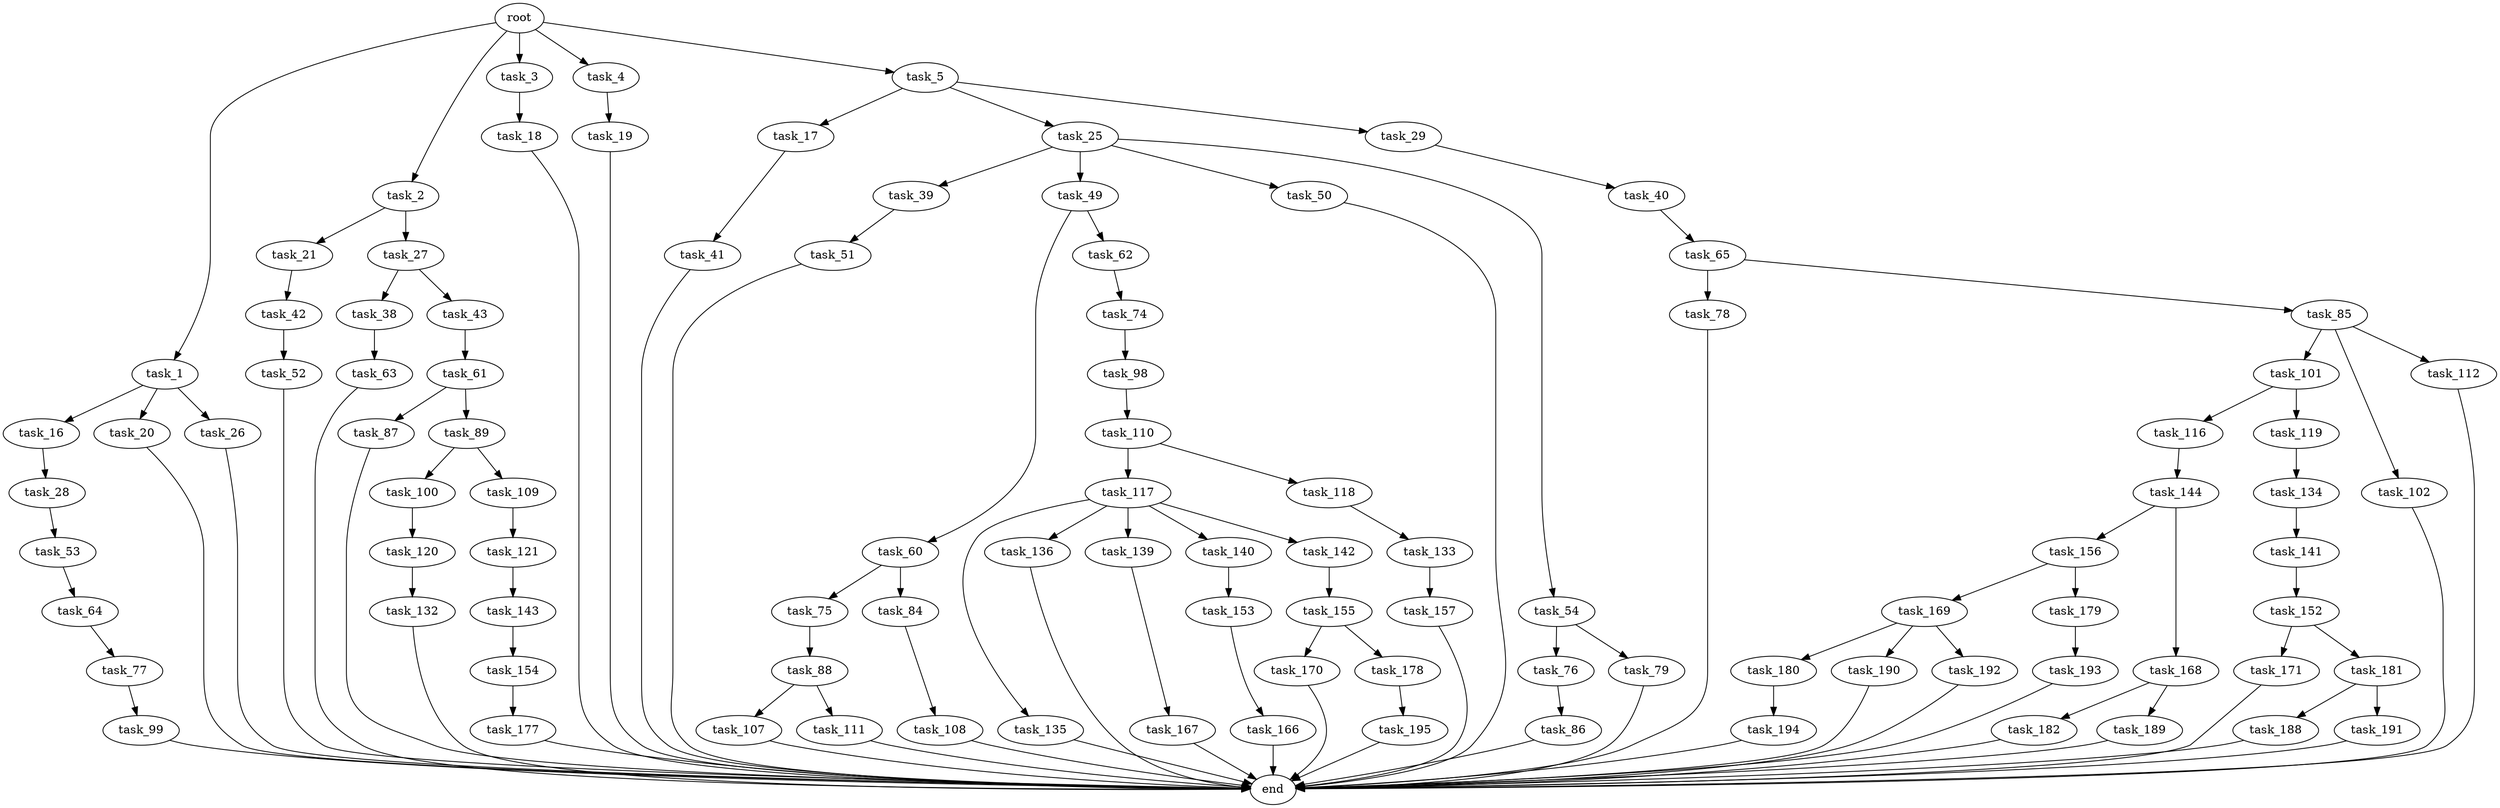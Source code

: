 digraph G {
  root [size="0.000000"];
  task_1 [size="790634932671.000000"];
  task_2 [size="50778990900.000000"];
  task_3 [size="219715211776.000000"];
  task_4 [size="231928233984.000000"];
  task_5 [size="10283313547.000000"];
  task_16 [size="30470962162.000000"];
  task_20 [size="549755813888.000000"];
  task_26 [size="68719476736.000000"];
  task_21 [size="489715067.000000"];
  task_27 [size="549755813888.000000"];
  task_18 [size="31470019969.000000"];
  task_19 [size="368293445632.000000"];
  task_17 [size="68719476736.000000"];
  task_25 [size="231928233984.000000"];
  task_29 [size="1529164809.000000"];
  task_28 [size="110831797728.000000"];
  task_41 [size="1073624368.000000"];
  end [size="0.000000"];
  task_42 [size="24765726083.000000"];
  task_39 [size="29309345902.000000"];
  task_49 [size="5168613462.000000"];
  task_50 [size="6512987954.000000"];
  task_54 [size="37927788636.000000"];
  task_38 [size="659809283328.000000"];
  task_43 [size="21083239340.000000"];
  task_53 [size="439121794488.000000"];
  task_40 [size="9248452613.000000"];
  task_63 [size="413483599126.000000"];
  task_51 [size="28991029248.000000"];
  task_65 [size="77507694372.000000"];
  task_52 [size="231928233984.000000"];
  task_61 [size="19092400289.000000"];
  task_60 [size="1191464191722.000000"];
  task_62 [size="8589934592.000000"];
  task_64 [size="782757789696.000000"];
  task_76 [size="119879116080.000000"];
  task_79 [size="31199758262.000000"];
  task_75 [size="280388367701.000000"];
  task_84 [size="1388437505.000000"];
  task_87 [size="10134909117.000000"];
  task_89 [size="33406457488.000000"];
  task_74 [size="5495488419.000000"];
  task_77 [size="23308193728.000000"];
  task_78 [size="21902270084.000000"];
  task_85 [size="307189044.000000"];
  task_98 [size="85998523656.000000"];
  task_88 [size="318908335.000000"];
  task_86 [size="795374451300.000000"];
  task_99 [size="231928233984.000000"];
  task_108 [size="231928233984.000000"];
  task_101 [size="28991029248.000000"];
  task_102 [size="4985923338.000000"];
  task_112 [size="23145845471.000000"];
  task_107 [size="231928233984.000000"];
  task_111 [size="4150518729.000000"];
  task_100 [size="1073741824000.000000"];
  task_109 [size="782757789696.000000"];
  task_110 [size="1073741824000.000000"];
  task_120 [size="782757789696.000000"];
  task_116 [size="24994097176.000000"];
  task_119 [size="1517266708.000000"];
  task_121 [size="454780731618.000000"];
  task_117 [size="1073741824000.000000"];
  task_118 [size="18701014329.000000"];
  task_144 [size="303670836321.000000"];
  task_135 [size="80197917871.000000"];
  task_136 [size="782757789696.000000"];
  task_139 [size="79282348619.000000"];
  task_140 [size="1635003728.000000"];
  task_142 [size="3324162118.000000"];
  task_133 [size="700145586.000000"];
  task_134 [size="91449297759.000000"];
  task_132 [size="150173975719.000000"];
  task_143 [size="33978625258.000000"];
  task_157 [size="68719476736.000000"];
  task_141 [size="13592957823.000000"];
  task_167 [size="1055811602.000000"];
  task_153 [size="22635001326.000000"];
  task_152 [size="5362884896.000000"];
  task_155 [size="9726455269.000000"];
  task_154 [size="837359871107.000000"];
  task_156 [size="2401567860.000000"];
  task_168 [size="14629878390.000000"];
  task_171 [size="28991029248.000000"];
  task_181 [size="28991029248.000000"];
  task_166 [size="1073741824000.000000"];
  task_177 [size="656510945098.000000"];
  task_170 [size="782757789696.000000"];
  task_178 [size="1828203844.000000"];
  task_169 [size="162346932844.000000"];
  task_179 [size="2183836548.000000"];
  task_182 [size="19283773419.000000"];
  task_189 [size="198156925674.000000"];
  task_180 [size="2955474234.000000"];
  task_190 [size="121076384712.000000"];
  task_192 [size="1073741824000.000000"];
  task_195 [size="6085081675.000000"];
  task_193 [size="3018791653.000000"];
  task_194 [size="68719476736.000000"];
  task_188 [size="368293445632.000000"];
  task_191 [size="28991029248.000000"];

  root -> task_1 [size="1.000000"];
  root -> task_2 [size="1.000000"];
  root -> task_3 [size="1.000000"];
  root -> task_4 [size="1.000000"];
  root -> task_5 [size="1.000000"];
  task_1 -> task_16 [size="838860800.000000"];
  task_1 -> task_20 [size="838860800.000000"];
  task_1 -> task_26 [size="838860800.000000"];
  task_2 -> task_21 [size="838860800.000000"];
  task_2 -> task_27 [size="838860800.000000"];
  task_3 -> task_18 [size="301989888.000000"];
  task_4 -> task_19 [size="301989888.000000"];
  task_5 -> task_17 [size="301989888.000000"];
  task_5 -> task_25 [size="301989888.000000"];
  task_5 -> task_29 [size="301989888.000000"];
  task_16 -> task_28 [size="838860800.000000"];
  task_20 -> end [size="1.000000"];
  task_26 -> end [size="1.000000"];
  task_21 -> task_42 [size="33554432.000000"];
  task_27 -> task_38 [size="536870912.000000"];
  task_27 -> task_43 [size="536870912.000000"];
  task_18 -> end [size="1.000000"];
  task_19 -> end [size="1.000000"];
  task_17 -> task_41 [size="134217728.000000"];
  task_25 -> task_39 [size="301989888.000000"];
  task_25 -> task_49 [size="301989888.000000"];
  task_25 -> task_50 [size="301989888.000000"];
  task_25 -> task_54 [size="301989888.000000"];
  task_29 -> task_40 [size="75497472.000000"];
  task_28 -> task_53 [size="301989888.000000"];
  task_41 -> end [size="1.000000"];
  task_42 -> task_52 [size="411041792.000000"];
  task_39 -> task_51 [size="536870912.000000"];
  task_49 -> task_60 [size="209715200.000000"];
  task_49 -> task_62 [size="209715200.000000"];
  task_50 -> end [size="1.000000"];
  task_54 -> task_76 [size="134217728.000000"];
  task_54 -> task_79 [size="134217728.000000"];
  task_38 -> task_63 [size="536870912.000000"];
  task_43 -> task_61 [size="679477248.000000"];
  task_53 -> task_64 [size="536870912.000000"];
  task_40 -> task_65 [size="411041792.000000"];
  task_63 -> end [size="1.000000"];
  task_51 -> end [size="1.000000"];
  task_65 -> task_78 [size="134217728.000000"];
  task_65 -> task_85 [size="134217728.000000"];
  task_52 -> end [size="1.000000"];
  task_61 -> task_87 [size="411041792.000000"];
  task_61 -> task_89 [size="411041792.000000"];
  task_60 -> task_75 [size="838860800.000000"];
  task_60 -> task_84 [size="838860800.000000"];
  task_62 -> task_74 [size="33554432.000000"];
  task_64 -> task_77 [size="679477248.000000"];
  task_76 -> task_86 [size="134217728.000000"];
  task_79 -> end [size="1.000000"];
  task_75 -> task_88 [size="838860800.000000"];
  task_84 -> task_108 [size="33554432.000000"];
  task_87 -> end [size="1.000000"];
  task_89 -> task_100 [size="838860800.000000"];
  task_89 -> task_109 [size="838860800.000000"];
  task_74 -> task_98 [size="301989888.000000"];
  task_77 -> task_99 [size="679477248.000000"];
  task_78 -> end [size="1.000000"];
  task_85 -> task_101 [size="33554432.000000"];
  task_85 -> task_102 [size="33554432.000000"];
  task_85 -> task_112 [size="33554432.000000"];
  task_98 -> task_110 [size="134217728.000000"];
  task_88 -> task_107 [size="33554432.000000"];
  task_88 -> task_111 [size="33554432.000000"];
  task_86 -> end [size="1.000000"];
  task_99 -> end [size="1.000000"];
  task_108 -> end [size="1.000000"];
  task_101 -> task_116 [size="75497472.000000"];
  task_101 -> task_119 [size="75497472.000000"];
  task_102 -> end [size="1.000000"];
  task_112 -> end [size="1.000000"];
  task_107 -> end [size="1.000000"];
  task_111 -> end [size="1.000000"];
  task_100 -> task_120 [size="838860800.000000"];
  task_109 -> task_121 [size="679477248.000000"];
  task_110 -> task_117 [size="838860800.000000"];
  task_110 -> task_118 [size="838860800.000000"];
  task_120 -> task_132 [size="679477248.000000"];
  task_116 -> task_144 [size="411041792.000000"];
  task_119 -> task_134 [size="33554432.000000"];
  task_121 -> task_143 [size="301989888.000000"];
  task_117 -> task_135 [size="838860800.000000"];
  task_117 -> task_136 [size="838860800.000000"];
  task_117 -> task_139 [size="838860800.000000"];
  task_117 -> task_140 [size="838860800.000000"];
  task_117 -> task_142 [size="838860800.000000"];
  task_118 -> task_133 [size="411041792.000000"];
  task_144 -> task_156 [size="679477248.000000"];
  task_144 -> task_168 [size="679477248.000000"];
  task_135 -> end [size="1.000000"];
  task_136 -> end [size="1.000000"];
  task_139 -> task_167 [size="75497472.000000"];
  task_140 -> task_153 [size="134217728.000000"];
  task_142 -> task_155 [size="134217728.000000"];
  task_133 -> task_157 [size="33554432.000000"];
  task_134 -> task_141 [size="75497472.000000"];
  task_132 -> end [size="1.000000"];
  task_143 -> task_154 [size="536870912.000000"];
  task_157 -> end [size="1.000000"];
  task_141 -> task_152 [size="301989888.000000"];
  task_167 -> end [size="1.000000"];
  task_153 -> task_166 [size="679477248.000000"];
  task_152 -> task_171 [size="134217728.000000"];
  task_152 -> task_181 [size="134217728.000000"];
  task_155 -> task_170 [size="411041792.000000"];
  task_155 -> task_178 [size="411041792.000000"];
  task_154 -> task_177 [size="838860800.000000"];
  task_156 -> task_169 [size="209715200.000000"];
  task_156 -> task_179 [size="209715200.000000"];
  task_168 -> task_182 [size="301989888.000000"];
  task_168 -> task_189 [size="301989888.000000"];
  task_171 -> end [size="1.000000"];
  task_181 -> task_188 [size="75497472.000000"];
  task_181 -> task_191 [size="75497472.000000"];
  task_166 -> end [size="1.000000"];
  task_177 -> end [size="1.000000"];
  task_170 -> end [size="1.000000"];
  task_178 -> task_195 [size="33554432.000000"];
  task_169 -> task_180 [size="301989888.000000"];
  task_169 -> task_190 [size="301989888.000000"];
  task_169 -> task_192 [size="301989888.000000"];
  task_179 -> task_193 [size="134217728.000000"];
  task_182 -> end [size="1.000000"];
  task_189 -> end [size="1.000000"];
  task_180 -> task_194 [size="209715200.000000"];
  task_190 -> end [size="1.000000"];
  task_192 -> end [size="1.000000"];
  task_195 -> end [size="1.000000"];
  task_193 -> end [size="1.000000"];
  task_194 -> end [size="1.000000"];
  task_188 -> end [size="1.000000"];
  task_191 -> end [size="1.000000"];
}
